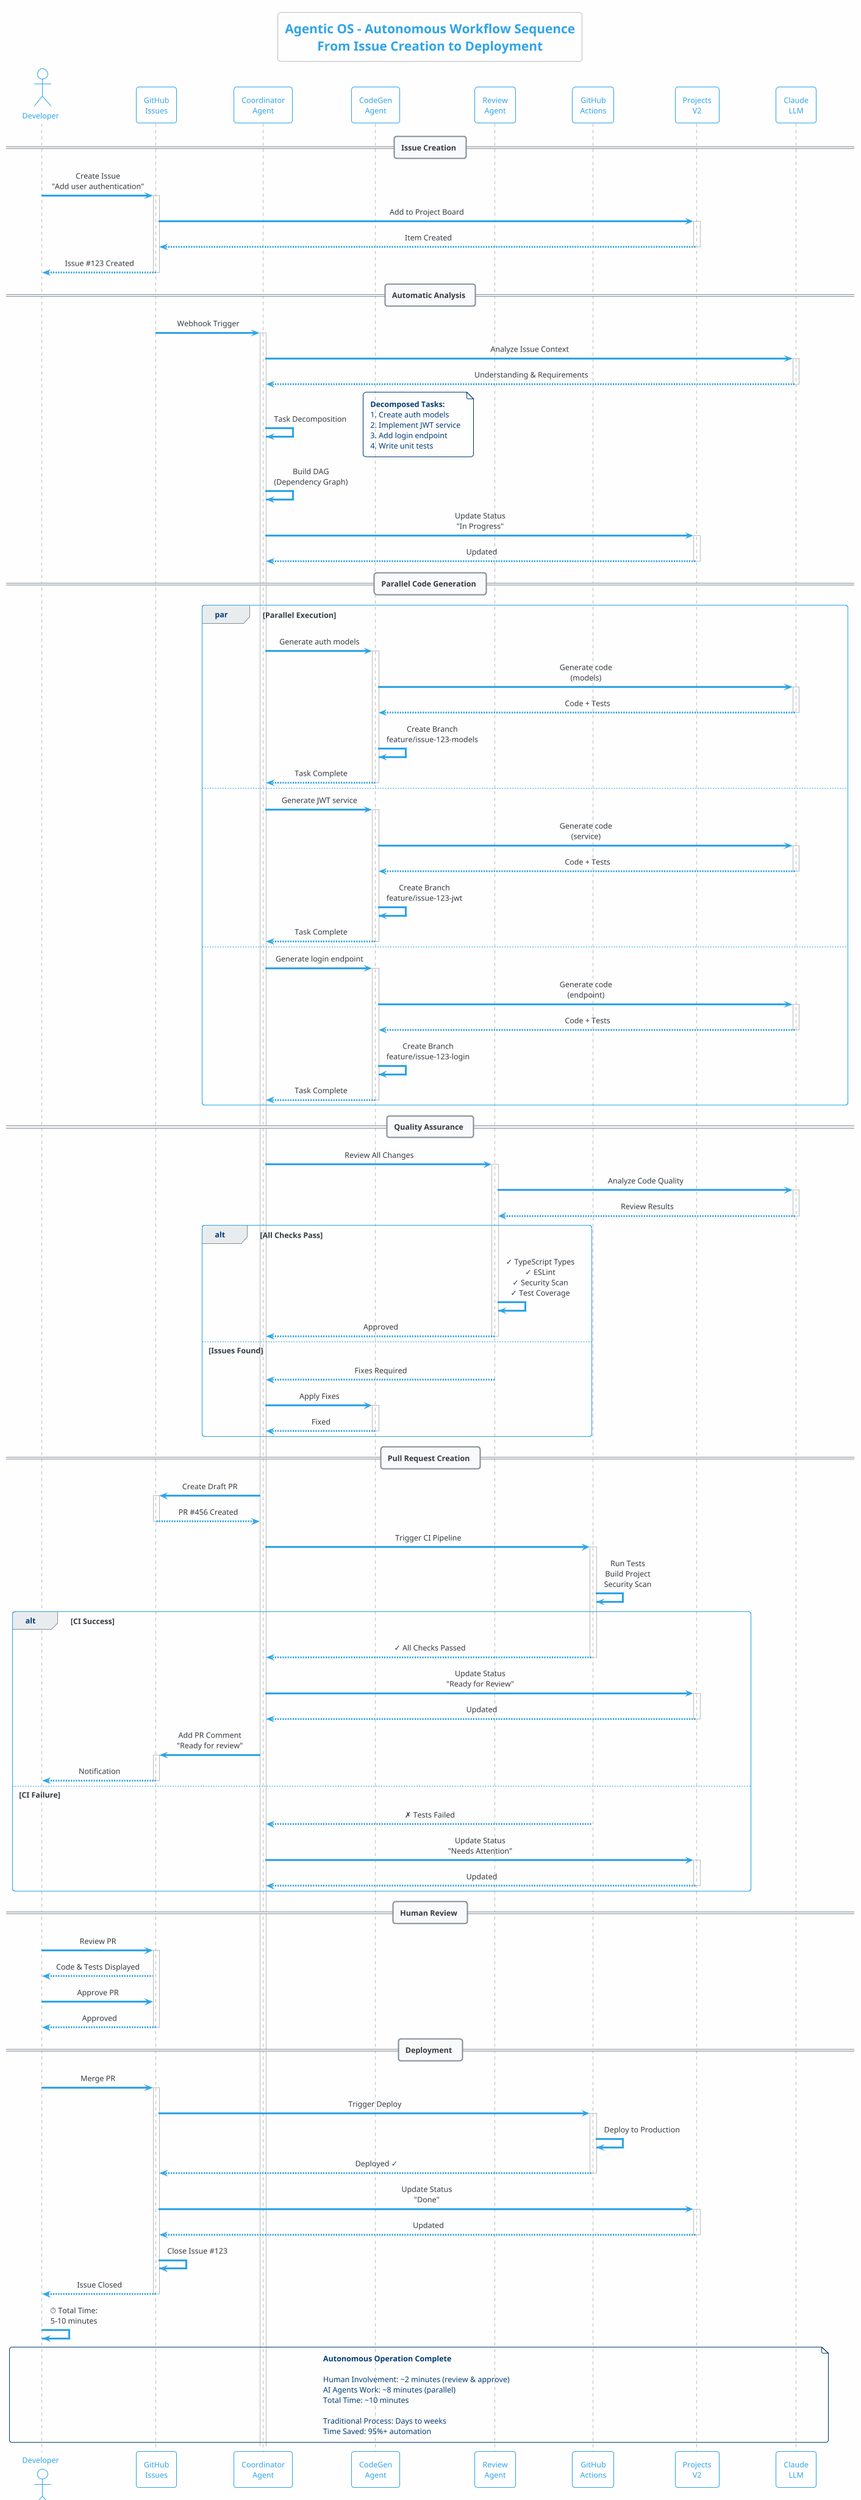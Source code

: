 @startuml Agentic OS - Autonomous Workflow Sequence
!theme cerulean-outline
skinparam backgroundColor #FEFEFE
skinparam sequenceMessageAlign center

title Agentic OS - Autonomous Workflow Sequence\nFrom Issue Creation to Deployment

actor "Developer" as Dev
participant "GitHub\nIssues" as Issues
participant "Coordinator\nAgent" as Coord
participant "CodeGen\nAgent" as CodeGen
participant "Review\nAgent" as Review
participant "GitHub\nActions" as Actions
participant "Projects\nV2" as Projects
participant "Claude\nLLM" as Claude

== Issue Creation ==
Dev -> Issues: Create Issue\n"Add user authentication"
activate Issues
Issues -> Projects: Add to Project Board
activate Projects
Projects --> Issues: Item Created
deactivate Projects
Issues --> Dev: Issue #123 Created
deactivate Issues

== Automatic Analysis ==
Issues -> Coord: Webhook Trigger
activate Coord
Coord -> Claude: Analyze Issue Context
activate Claude
Claude --> Coord: Understanding & Requirements
deactivate Claude

Coord -> Coord: Task Decomposition
note right
  **Decomposed Tasks:**
  1. Create auth models
  2. Implement JWT service
  3. Add login endpoint
  4. Write unit tests
end note

Coord -> Coord: Build DAG\n(Dependency Graph)
Coord -> Projects: Update Status\n"In Progress"
activate Projects
Projects --> Coord: Updated
deactivate Projects

== Parallel Code Generation ==
par Parallel Execution
  Coord -> CodeGen: Generate auth models
  activate CodeGen
  CodeGen -> Claude: Generate code\n(models)
  activate Claude
  Claude --> CodeGen: Code + Tests
  deactivate Claude
  CodeGen -> CodeGen: Create Branch\nfeature/issue-123-models
  CodeGen --> Coord: Task Complete
  deactivate CodeGen
else
  Coord -> CodeGen: Generate JWT service
  activate CodeGen
  CodeGen -> Claude: Generate code\n(service)
  activate Claude
  Claude --> CodeGen: Code + Tests
  deactivate Claude
  CodeGen -> CodeGen: Create Branch\nfeature/issue-123-jwt
  CodeGen --> Coord: Task Complete
  deactivate CodeGen
else
  Coord -> CodeGen: Generate login endpoint
  activate CodeGen
  CodeGen -> Claude: Generate code\n(endpoint)
  activate Claude
  Claude --> CodeGen: Code + Tests
  deactivate Claude
  CodeGen -> CodeGen: Create Branch\nfeature/issue-123-login
  CodeGen --> Coord: Task Complete
  deactivate CodeGen
end

== Quality Assurance ==
Coord -> Review: Review All Changes
activate Review
Review -> Claude: Analyze Code Quality
activate Claude
Claude --> Review: Review Results
deactivate Claude

alt All Checks Pass
  Review -> Review: ✓ TypeScript Types\n✓ ESLint\n✓ Security Scan\n✓ Test Coverage
  Review --> Coord: Approved
  deactivate Review
else Issues Found
  Review --> Coord: Fixes Required
  deactivate Review
  Coord -> CodeGen: Apply Fixes
  activate CodeGen
  CodeGen --> Coord: Fixed
  deactivate CodeGen
end

== Pull Request Creation ==
Coord -> Issues: Create Draft PR
activate Issues
Issues --> Coord: PR #456 Created
deactivate Issues

Coord -> Actions: Trigger CI Pipeline
activate Actions
Actions -> Actions: Run Tests\nBuild Project\nSecurity Scan

alt CI Success
  Actions --> Coord: ✓ All Checks Passed
  deactivate Actions
  Coord -> Projects: Update Status\n"Ready for Review"
  activate Projects
  Projects --> Coord: Updated
  deactivate Projects

  Coord -> Issues: Add PR Comment\n"Ready for review"
  activate Issues
  Issues --> Dev: Notification
  deactivate Issues
else CI Failure
  Actions --> Coord: ✗ Tests Failed
  deactivate Actions
  Coord -> Projects: Update Status\n"Needs Attention"
  activate Projects
  Projects --> Coord: Updated
  deactivate Projects
end

== Human Review ==
Dev -> Issues: Review PR
activate Issues
Issues --> Dev: Code & Tests Displayed
Dev -> Issues: Approve PR
Issues --> Dev: Approved
deactivate Issues

== Deployment ==
Dev -> Issues: Merge PR
activate Issues
Issues -> Actions: Trigger Deploy
activate Actions
Actions -> Actions: Deploy to Production
Actions --> Issues: Deployed ✓
deactivate Actions

Issues -> Projects: Update Status\n"Done"
activate Projects
Projects --> Issues: Updated
deactivate Projects

Issues -> Issues: Close Issue #123
Issues --> Dev: Issue Closed
deactivate Issues

Dev -> Dev: ⏱️ Total Time:\n5-10 minutes

note over Dev, Claude
  **Autonomous Operation Complete**

  Human Involvement: ~2 minutes (review & approve)
  AI Agents Work: ~8 minutes (parallel)
  Total Time: ~10 minutes

  Traditional Process: Days to weeks
  Time Saved: 95%+ automation
end note

@enduml
